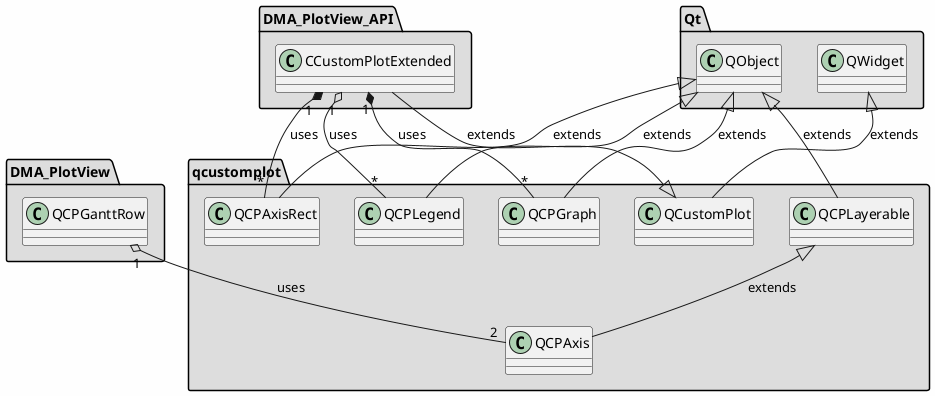 
@startuml

skinparam backgroundColor #FEFEFE
skinparam wrapWidth 600
package "DMA_PlotView" #DDDDDD
{

class "QCPGanttRow"
{
}

}

package "DMA_PlotView_API" #DDDDDD
{

class "CCustomPlotExtended"
{
}

}

package "Qt" #DDDDDD
{

class "QObject"
{
}

class "QWidget"
{
}

}

package "qcustomplot" #DDDDDD
{

class "QCPAxis"
{
}

class "QCPAxisRect"
{
}

class "QCPGraph"
{
}

class "QCPLayerable"
{
}

class "QCPLegend"
{
}

class "QCustomPlot"
{
}

}

'====================Inheritance section====================
QCustomPlot <|-- CCustomPlotExtended : extends
QCPLayerable <|-- QCPAxis : extends
QObject <|-- QCPAxisRect : extends
QObject <|-- QCPGraph : extends
QObject <|-- QCPLayerable : extends
QObject <|-- QCPLegend : extends
QWidget <|-- QCustomPlot : extends

'====================Dependencies section====================
QCPGanttRow "1" o-- "2" QCPAxis : uses
CCustomPlotExtended "1" *-- "*" QCPAxisRect : uses
CCustomPlotExtended "1" *-- "*" QCPGraph : uses
CCustomPlotExtended "1" o-- "*" QCPLegend : uses

@enduml